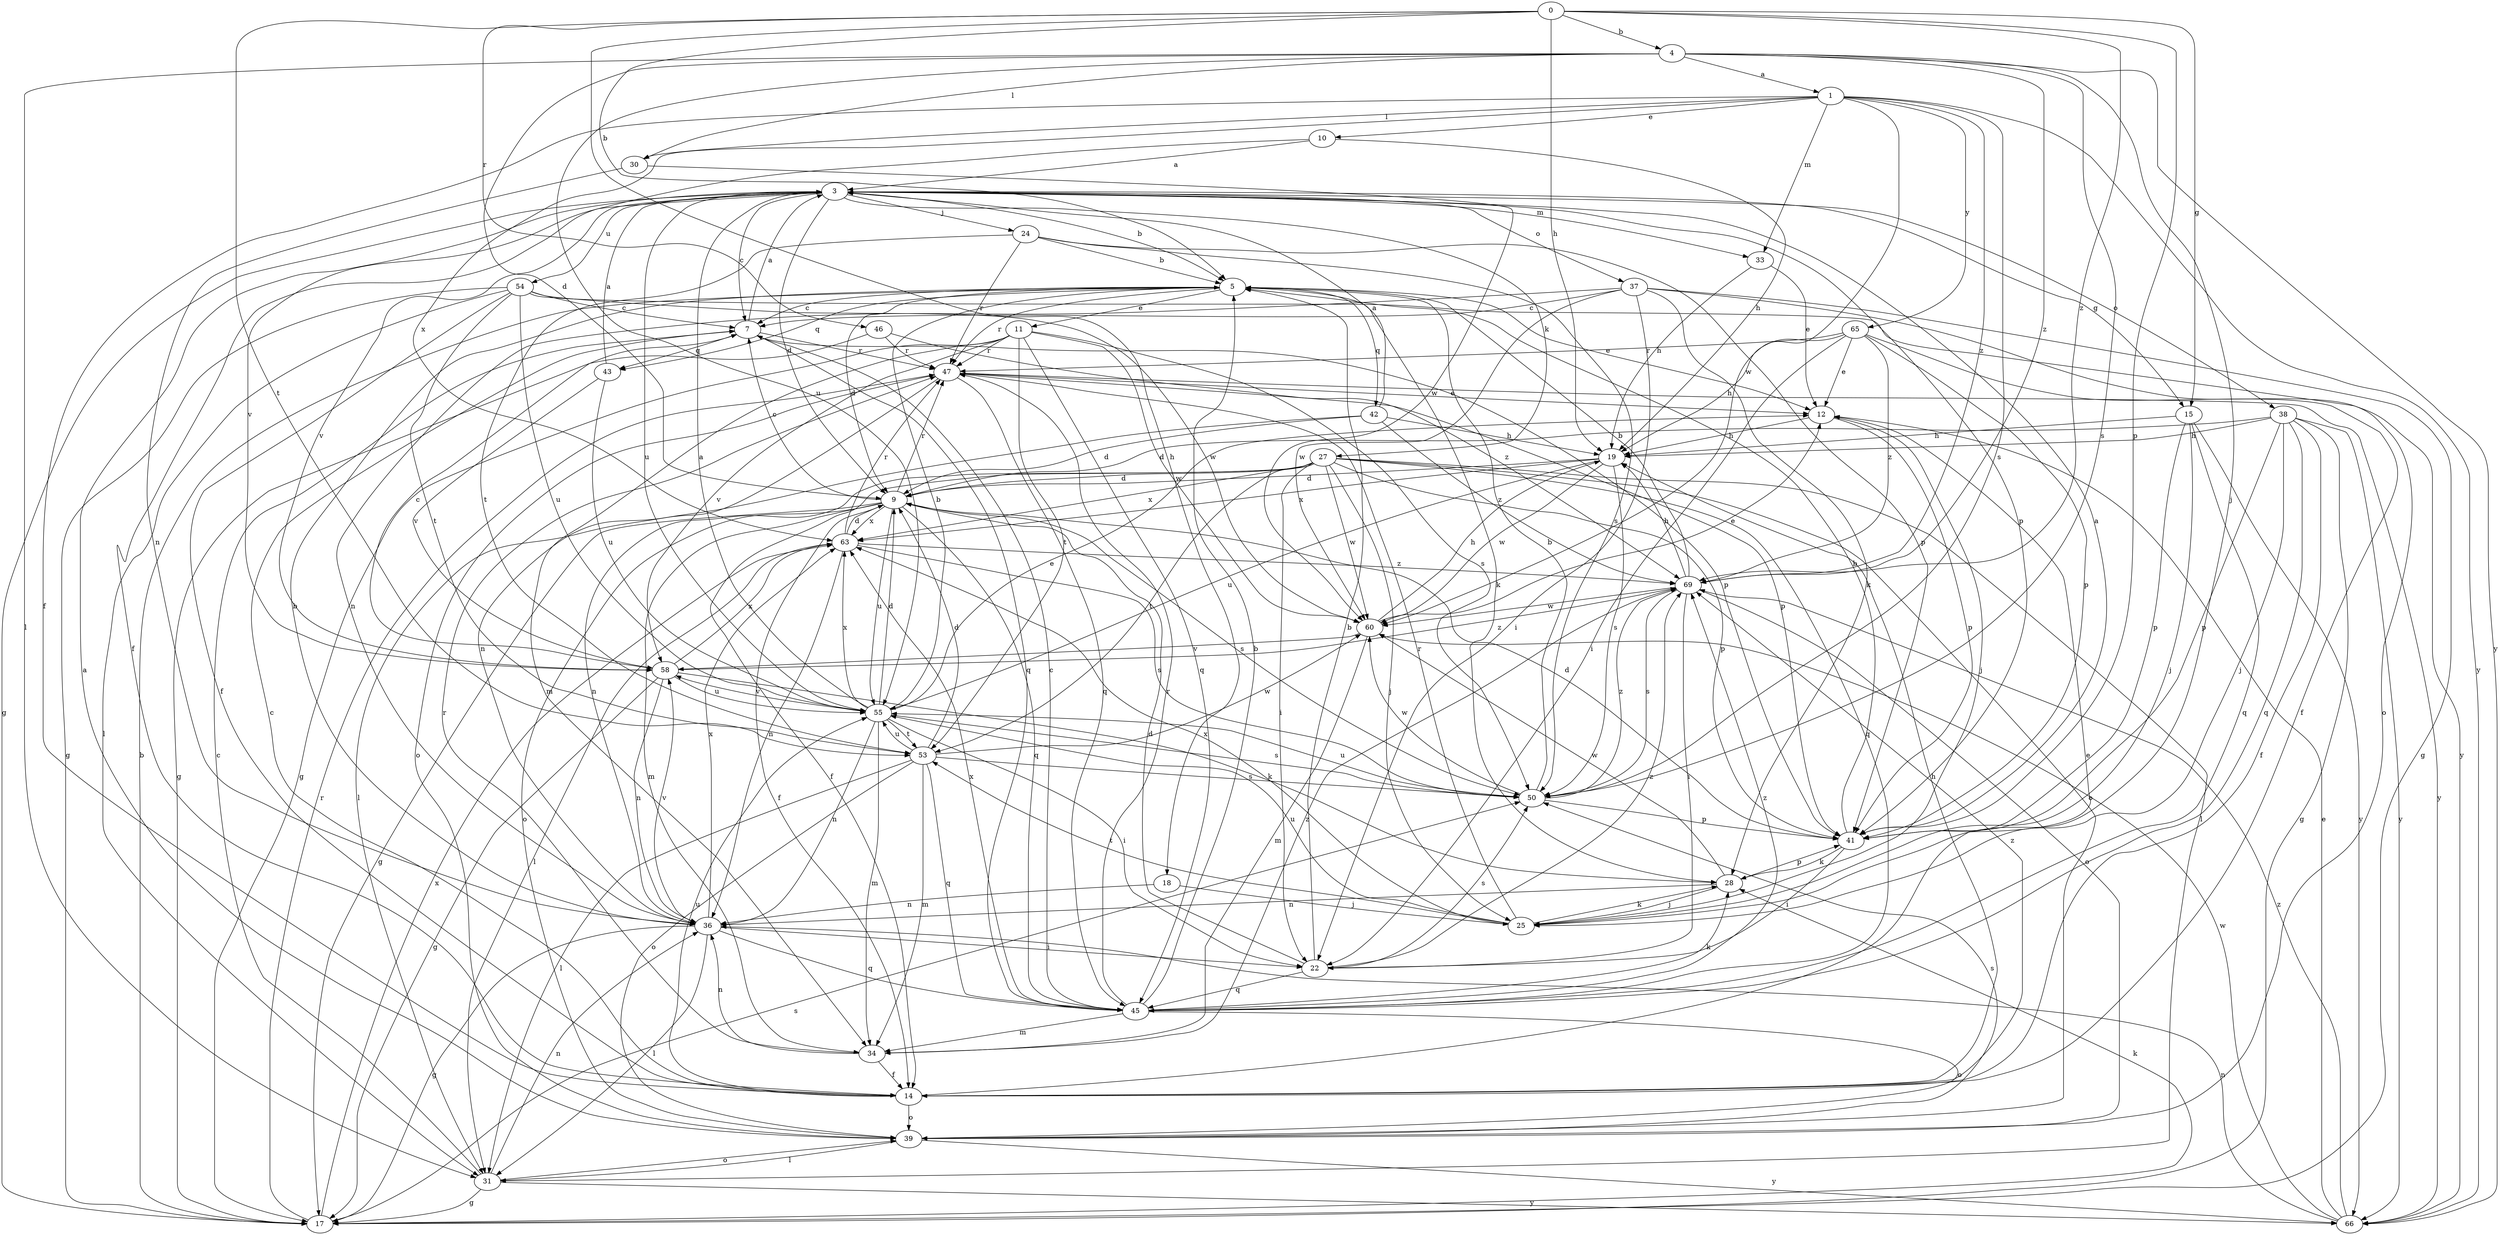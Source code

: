 strict digraph  {
0;
1;
3;
4;
5;
7;
9;
10;
11;
12;
14;
15;
17;
18;
19;
22;
24;
25;
27;
28;
30;
31;
33;
34;
36;
37;
38;
39;
41;
42;
43;
45;
46;
47;
50;
53;
54;
55;
58;
60;
63;
65;
66;
69;
0 -> 4  [label=b];
0 -> 5  [label=b];
0 -> 15  [label=g];
0 -> 18  [label=h];
0 -> 19  [label=h];
0 -> 41  [label=p];
0 -> 46  [label=r];
0 -> 53  [label=t];
0 -> 69  [label=z];
1 -> 10  [label=e];
1 -> 14  [label=f];
1 -> 30  [label=l];
1 -> 33  [label=m];
1 -> 50  [label=s];
1 -> 60  [label=w];
1 -> 63  [label=x];
1 -> 65  [label=y];
1 -> 66  [label=y];
1 -> 69  [label=z];
3 -> 5  [label=b];
3 -> 7  [label=c];
3 -> 9  [label=d];
3 -> 14  [label=f];
3 -> 15  [label=g];
3 -> 17  [label=g];
3 -> 24  [label=j];
3 -> 27  [label=k];
3 -> 33  [label=m];
3 -> 37  [label=o];
3 -> 38  [label=o];
3 -> 41  [label=p];
3 -> 54  [label=u];
3 -> 55  [label=u];
3 -> 58  [label=v];
4 -> 1  [label=a];
4 -> 9  [label=d];
4 -> 25  [label=j];
4 -> 30  [label=l];
4 -> 31  [label=l];
4 -> 50  [label=s];
4 -> 55  [label=u];
4 -> 66  [label=y];
4 -> 69  [label=z];
5 -> 7  [label=c];
5 -> 9  [label=d];
5 -> 11  [label=e];
5 -> 12  [label=e];
5 -> 28  [label=k];
5 -> 42  [label=q];
5 -> 43  [label=q];
5 -> 47  [label=r];
7 -> 3  [label=a];
7 -> 41  [label=p];
7 -> 43  [label=q];
7 -> 45  [label=q];
7 -> 47  [label=r];
9 -> 7  [label=c];
9 -> 14  [label=f];
9 -> 17  [label=g];
9 -> 34  [label=m];
9 -> 39  [label=o];
9 -> 45  [label=q];
9 -> 47  [label=r];
9 -> 50  [label=s];
9 -> 55  [label=u];
9 -> 63  [label=x];
10 -> 3  [label=a];
10 -> 19  [label=h];
10 -> 58  [label=v];
11 -> 17  [label=g];
11 -> 34  [label=m];
11 -> 45  [label=q];
11 -> 47  [label=r];
11 -> 50  [label=s];
11 -> 53  [label=t];
11 -> 58  [label=v];
11 -> 60  [label=w];
12 -> 19  [label=h];
12 -> 25  [label=j];
12 -> 41  [label=p];
14 -> 7  [label=c];
14 -> 12  [label=e];
14 -> 19  [label=h];
14 -> 39  [label=o];
14 -> 55  [label=u];
14 -> 69  [label=z];
15 -> 19  [label=h];
15 -> 25  [label=j];
15 -> 41  [label=p];
15 -> 45  [label=q];
15 -> 66  [label=y];
17 -> 5  [label=b];
17 -> 28  [label=k];
17 -> 47  [label=r];
17 -> 50  [label=s];
17 -> 63  [label=x];
18 -> 25  [label=j];
18 -> 36  [label=n];
19 -> 9  [label=d];
19 -> 50  [label=s];
19 -> 55  [label=u];
19 -> 60  [label=w];
19 -> 63  [label=x];
22 -> 5  [label=b];
22 -> 9  [label=d];
22 -> 45  [label=q];
22 -> 50  [label=s];
22 -> 69  [label=z];
24 -> 5  [label=b];
24 -> 41  [label=p];
24 -> 47  [label=r];
24 -> 50  [label=s];
24 -> 53  [label=t];
25 -> 28  [label=k];
25 -> 47  [label=r];
25 -> 53  [label=t];
25 -> 55  [label=u];
25 -> 63  [label=x];
27 -> 9  [label=d];
27 -> 14  [label=f];
27 -> 22  [label=i];
27 -> 25  [label=j];
27 -> 31  [label=l];
27 -> 36  [label=n];
27 -> 39  [label=o];
27 -> 41  [label=p];
27 -> 45  [label=q];
27 -> 53  [label=t];
27 -> 60  [label=w];
27 -> 63  [label=x];
28 -> 25  [label=j];
28 -> 36  [label=n];
28 -> 41  [label=p];
28 -> 60  [label=w];
30 -> 36  [label=n];
30 -> 60  [label=w];
31 -> 7  [label=c];
31 -> 17  [label=g];
31 -> 36  [label=n];
31 -> 39  [label=o];
31 -> 66  [label=y];
33 -> 12  [label=e];
33 -> 19  [label=h];
34 -> 14  [label=f];
34 -> 36  [label=n];
34 -> 47  [label=r];
34 -> 69  [label=z];
36 -> 5  [label=b];
36 -> 17  [label=g];
36 -> 22  [label=i];
36 -> 31  [label=l];
36 -> 45  [label=q];
36 -> 58  [label=v];
36 -> 63  [label=x];
37 -> 7  [label=c];
37 -> 17  [label=g];
37 -> 22  [label=i];
37 -> 28  [label=k];
37 -> 36  [label=n];
37 -> 39  [label=o];
37 -> 60  [label=w];
38 -> 9  [label=d];
38 -> 14  [label=f];
38 -> 17  [label=g];
38 -> 19  [label=h];
38 -> 25  [label=j];
38 -> 41  [label=p];
38 -> 45  [label=q];
38 -> 66  [label=y];
39 -> 3  [label=a];
39 -> 31  [label=l];
39 -> 50  [label=s];
39 -> 66  [label=y];
41 -> 3  [label=a];
41 -> 5  [label=b];
41 -> 9  [label=d];
41 -> 22  [label=i];
41 -> 28  [label=k];
42 -> 3  [label=a];
42 -> 9  [label=d];
42 -> 19  [label=h];
42 -> 31  [label=l];
42 -> 69  [label=z];
43 -> 3  [label=a];
43 -> 55  [label=u];
43 -> 58  [label=v];
45 -> 5  [label=b];
45 -> 7  [label=c];
45 -> 28  [label=k];
45 -> 34  [label=m];
45 -> 39  [label=o];
45 -> 47  [label=r];
45 -> 63  [label=x];
45 -> 69  [label=z];
46 -> 17  [label=g];
46 -> 47  [label=r];
46 -> 69  [label=z];
47 -> 12  [label=e];
47 -> 36  [label=n];
47 -> 39  [label=o];
47 -> 41  [label=p];
47 -> 45  [label=q];
47 -> 66  [label=y];
50 -> 5  [label=b];
50 -> 41  [label=p];
50 -> 55  [label=u];
50 -> 60  [label=w];
50 -> 69  [label=z];
53 -> 9  [label=d];
53 -> 31  [label=l];
53 -> 34  [label=m];
53 -> 39  [label=o];
53 -> 45  [label=q];
53 -> 50  [label=s];
53 -> 55  [label=u];
53 -> 60  [label=w];
54 -> 7  [label=c];
54 -> 14  [label=f];
54 -> 17  [label=g];
54 -> 31  [label=l];
54 -> 53  [label=t];
54 -> 55  [label=u];
54 -> 60  [label=w];
54 -> 66  [label=y];
55 -> 3  [label=a];
55 -> 5  [label=b];
55 -> 9  [label=d];
55 -> 12  [label=e];
55 -> 22  [label=i];
55 -> 34  [label=m];
55 -> 36  [label=n];
55 -> 50  [label=s];
55 -> 53  [label=t];
55 -> 58  [label=v];
55 -> 63  [label=x];
58 -> 7  [label=c];
58 -> 17  [label=g];
58 -> 28  [label=k];
58 -> 36  [label=n];
58 -> 55  [label=u];
58 -> 63  [label=x];
58 -> 69  [label=z];
60 -> 12  [label=e];
60 -> 19  [label=h];
60 -> 34  [label=m];
60 -> 58  [label=v];
63 -> 9  [label=d];
63 -> 31  [label=l];
63 -> 36  [label=n];
63 -> 47  [label=r];
63 -> 50  [label=s];
63 -> 69  [label=z];
65 -> 12  [label=e];
65 -> 14  [label=f];
65 -> 19  [label=h];
65 -> 22  [label=i];
65 -> 41  [label=p];
65 -> 47  [label=r];
65 -> 69  [label=z];
66 -> 12  [label=e];
66 -> 36  [label=n];
66 -> 60  [label=w];
66 -> 69  [label=z];
69 -> 5  [label=b];
69 -> 19  [label=h];
69 -> 22  [label=i];
69 -> 39  [label=o];
69 -> 50  [label=s];
69 -> 60  [label=w];
}
